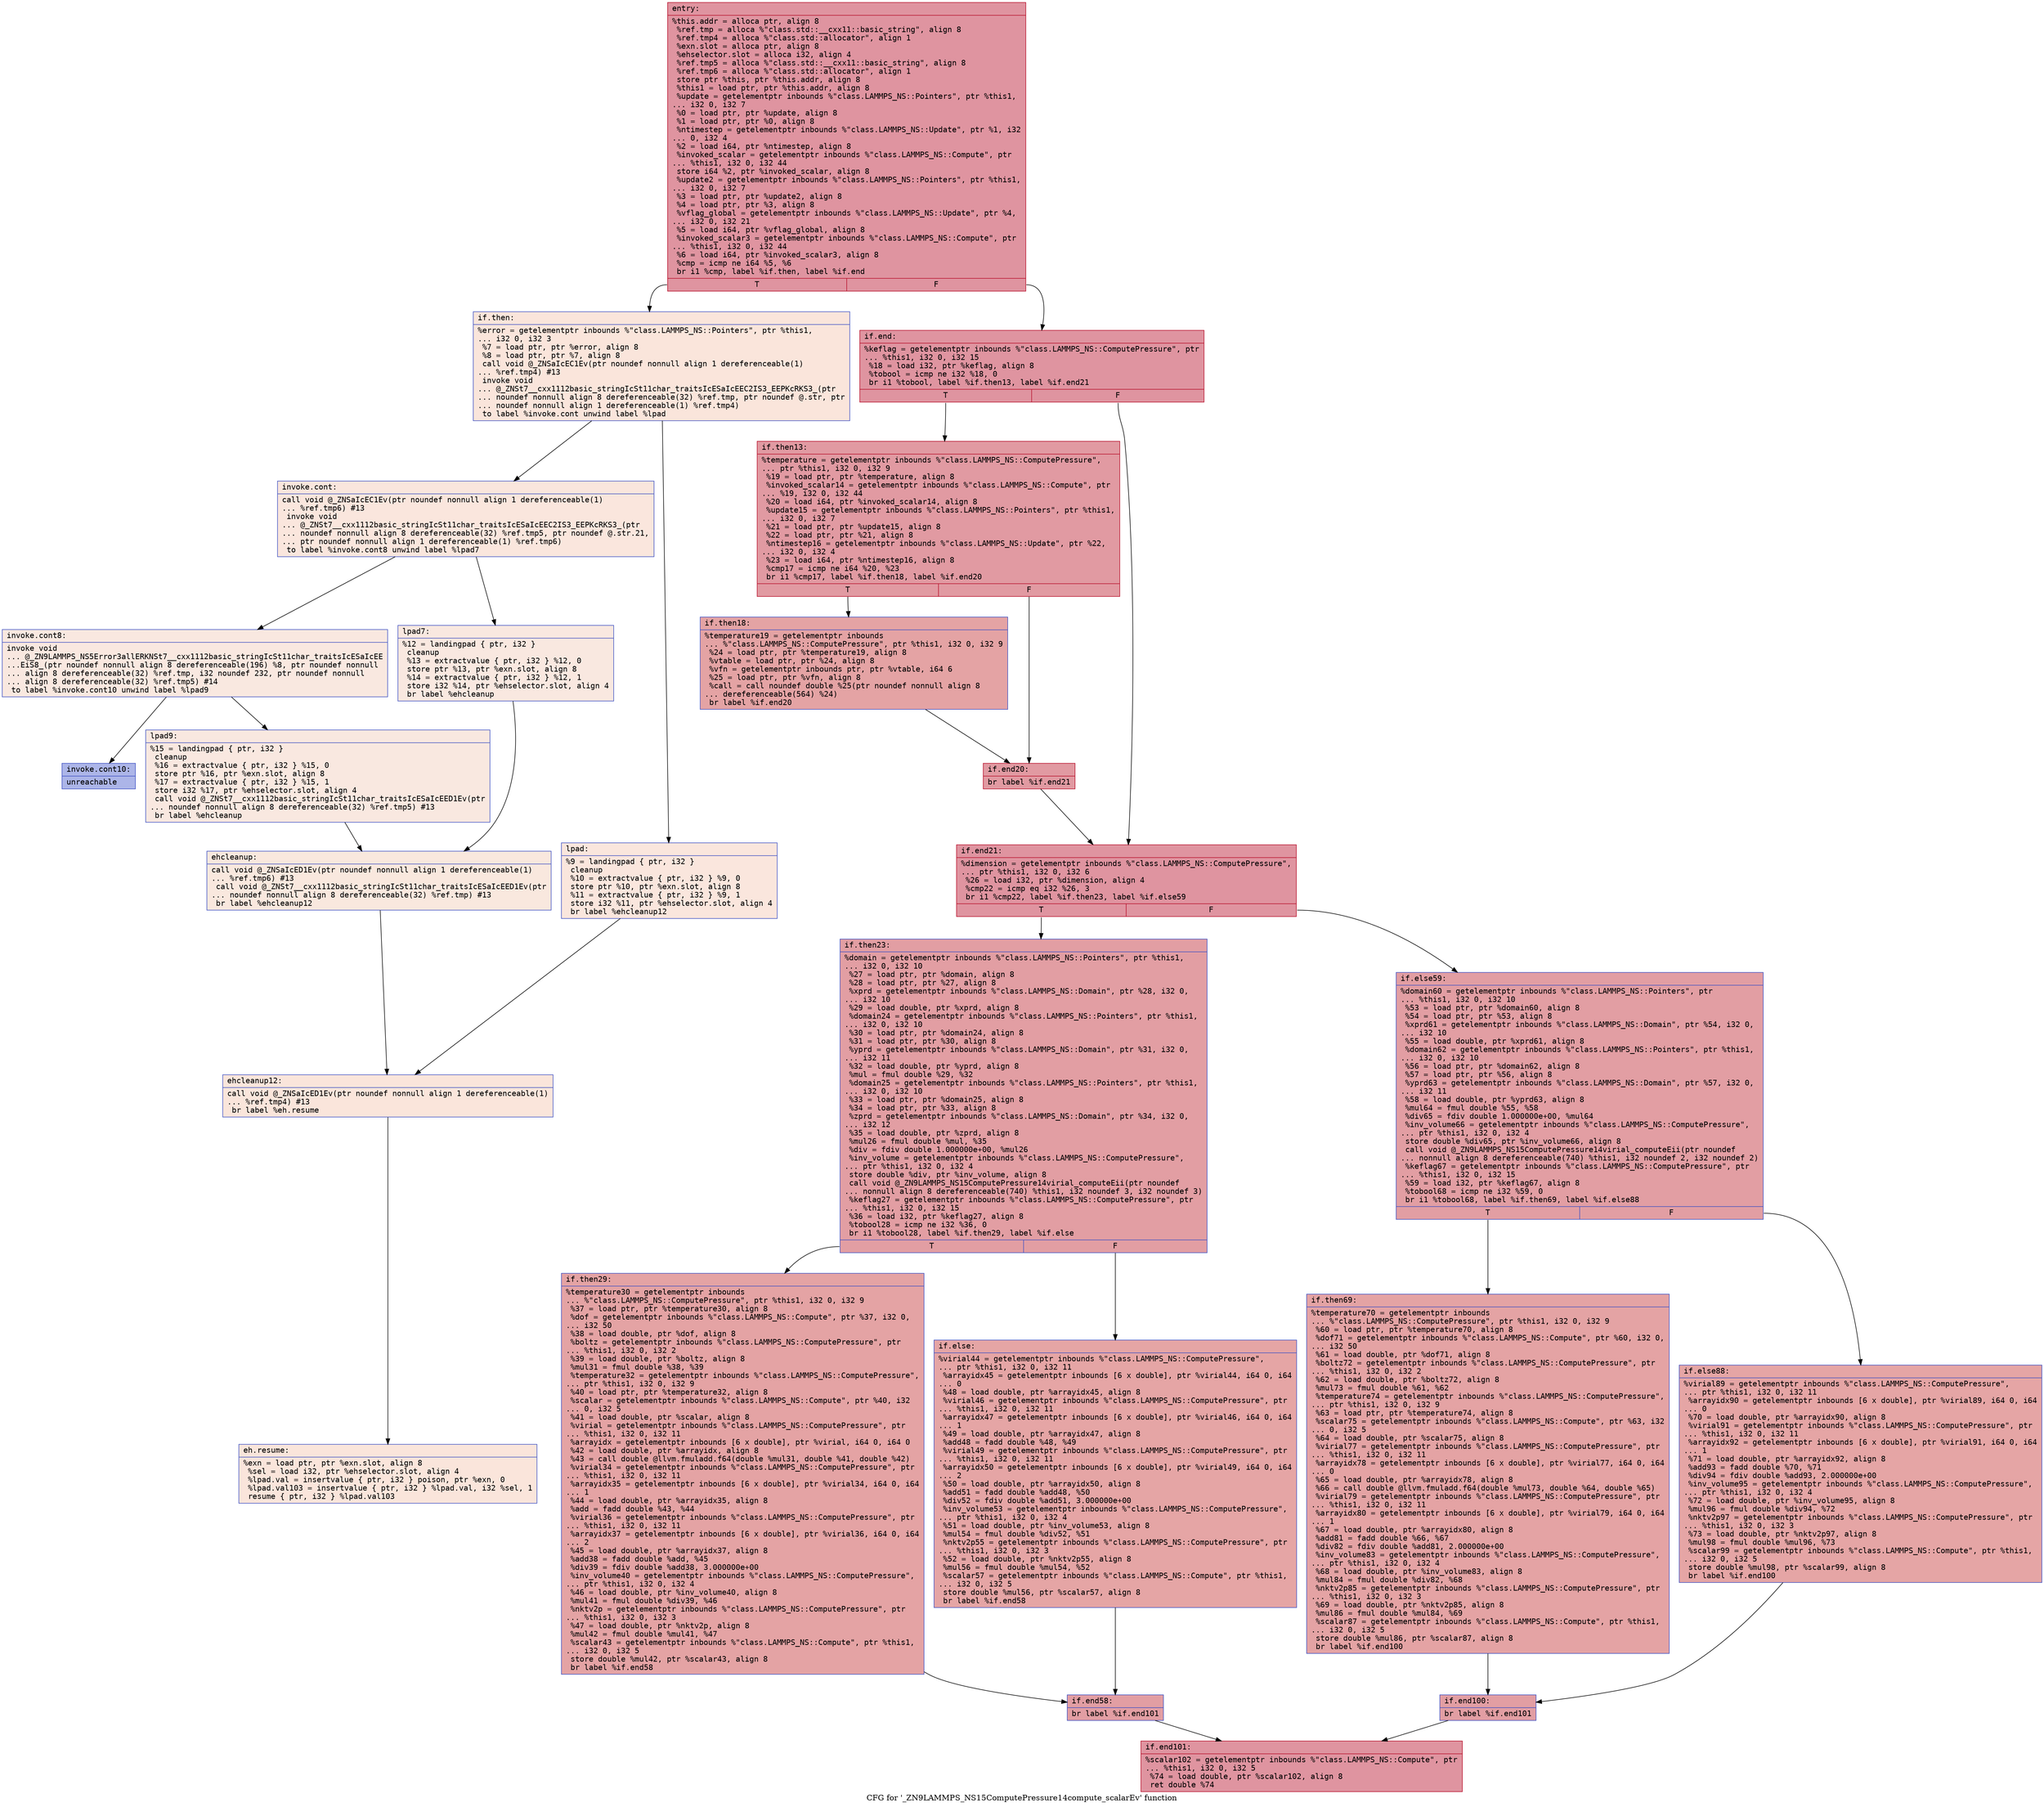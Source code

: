 digraph "CFG for '_ZN9LAMMPS_NS15ComputePressure14compute_scalarEv' function" {
	label="CFG for '_ZN9LAMMPS_NS15ComputePressure14compute_scalarEv' function";

	Node0x557ad5d9d800 [shape=record,color="#b70d28ff", style=filled, fillcolor="#b70d2870" fontname="Courier",label="{entry:\l|  %this.addr = alloca ptr, align 8\l  %ref.tmp = alloca %\"class.std::__cxx11::basic_string\", align 8\l  %ref.tmp4 = alloca %\"class.std::allocator\", align 1\l  %exn.slot = alloca ptr, align 8\l  %ehselector.slot = alloca i32, align 4\l  %ref.tmp5 = alloca %\"class.std::__cxx11::basic_string\", align 8\l  %ref.tmp6 = alloca %\"class.std::allocator\", align 1\l  store ptr %this, ptr %this.addr, align 8\l  %this1 = load ptr, ptr %this.addr, align 8\l  %update = getelementptr inbounds %\"class.LAMMPS_NS::Pointers\", ptr %this1,\l... i32 0, i32 7\l  %0 = load ptr, ptr %update, align 8\l  %1 = load ptr, ptr %0, align 8\l  %ntimestep = getelementptr inbounds %\"class.LAMMPS_NS::Update\", ptr %1, i32\l... 0, i32 4\l  %2 = load i64, ptr %ntimestep, align 8\l  %invoked_scalar = getelementptr inbounds %\"class.LAMMPS_NS::Compute\", ptr\l... %this1, i32 0, i32 44\l  store i64 %2, ptr %invoked_scalar, align 8\l  %update2 = getelementptr inbounds %\"class.LAMMPS_NS::Pointers\", ptr %this1,\l... i32 0, i32 7\l  %3 = load ptr, ptr %update2, align 8\l  %4 = load ptr, ptr %3, align 8\l  %vflag_global = getelementptr inbounds %\"class.LAMMPS_NS::Update\", ptr %4,\l... i32 0, i32 21\l  %5 = load i64, ptr %vflag_global, align 8\l  %invoked_scalar3 = getelementptr inbounds %\"class.LAMMPS_NS::Compute\", ptr\l... %this1, i32 0, i32 44\l  %6 = load i64, ptr %invoked_scalar3, align 8\l  %cmp = icmp ne i64 %5, %6\l  br i1 %cmp, label %if.then, label %if.end\l|{<s0>T|<s1>F}}"];
	Node0x557ad5d9d800:s0 -> Node0x557ad5d9e820[tooltip="entry -> if.then\nProbability 0.00%" ];
	Node0x557ad5d9d800:s1 -> Node0x557ad5d9e890[tooltip="entry -> if.end\nProbability 100.00%" ];
	Node0x557ad5d9e820 [shape=record,color="#3d50c3ff", style=filled, fillcolor="#f4c5ad70" fontname="Courier",label="{if.then:\l|  %error = getelementptr inbounds %\"class.LAMMPS_NS::Pointers\", ptr %this1,\l... i32 0, i32 3\l  %7 = load ptr, ptr %error, align 8\l  %8 = load ptr, ptr %7, align 8\l  call void @_ZNSaIcEC1Ev(ptr noundef nonnull align 1 dereferenceable(1)\l... %ref.tmp4) #13\l  invoke void\l... @_ZNSt7__cxx1112basic_stringIcSt11char_traitsIcESaIcEEC2IS3_EEPKcRKS3_(ptr\l... noundef nonnull align 8 dereferenceable(32) %ref.tmp, ptr noundef @.str, ptr\l... noundef nonnull align 1 dereferenceable(1) %ref.tmp4)\l          to label %invoke.cont unwind label %lpad\l}"];
	Node0x557ad5d9e820 -> Node0x557ad5d9ed10[tooltip="if.then -> invoke.cont\nProbability 50.00%" ];
	Node0x557ad5d9e820 -> Node0x557ad5d9ed60[tooltip="if.then -> lpad\nProbability 50.00%" ];
	Node0x557ad5d9ed10 [shape=record,color="#3d50c3ff", style=filled, fillcolor="#f3c7b170" fontname="Courier",label="{invoke.cont:\l|  call void @_ZNSaIcEC1Ev(ptr noundef nonnull align 1 dereferenceable(1)\l... %ref.tmp6) #13\l  invoke void\l... @_ZNSt7__cxx1112basic_stringIcSt11char_traitsIcESaIcEEC2IS3_EEPKcRKS3_(ptr\l... noundef nonnull align 8 dereferenceable(32) %ref.tmp5, ptr noundef @.str.21,\l... ptr noundef nonnull align 1 dereferenceable(1) %ref.tmp6)\l          to label %invoke.cont8 unwind label %lpad7\l}"];
	Node0x557ad5d9ed10 -> Node0x557ad5d9f080[tooltip="invoke.cont -> invoke.cont8\nProbability 50.00%" ];
	Node0x557ad5d9ed10 -> Node0x557ad5d9f0d0[tooltip="invoke.cont -> lpad7\nProbability 50.00%" ];
	Node0x557ad5d9f080 [shape=record,color="#3d50c3ff", style=filled, fillcolor="#f1ccb870" fontname="Courier",label="{invoke.cont8:\l|  invoke void\l... @_ZN9LAMMPS_NS5Error3allERKNSt7__cxx1112basic_stringIcSt11char_traitsIcESaIcEE\l...EiS8_(ptr noundef nonnull align 8 dereferenceable(196) %8, ptr noundef nonnull\l... align 8 dereferenceable(32) %ref.tmp, i32 noundef 232, ptr noundef nonnull\l... align 8 dereferenceable(32) %ref.tmp5) #14\l          to label %invoke.cont10 unwind label %lpad9\l}"];
	Node0x557ad5d9f080 -> Node0x557ad5d9f030[tooltip="invoke.cont8 -> invoke.cont10\nProbability 0.00%" ];
	Node0x557ad5d9f080 -> Node0x557ad5d9e110[tooltip="invoke.cont8 -> lpad9\nProbability 100.00%" ];
	Node0x557ad5d9f030 [shape=record,color="#3d50c3ff", style=filled, fillcolor="#4358cb70" fontname="Courier",label="{invoke.cont10:\l|  unreachable\l}"];
	Node0x557ad5d9ed60 [shape=record,color="#3d50c3ff", style=filled, fillcolor="#f3c7b170" fontname="Courier",label="{lpad:\l|  %9 = landingpad \{ ptr, i32 \}\l          cleanup\l  %10 = extractvalue \{ ptr, i32 \} %9, 0\l  store ptr %10, ptr %exn.slot, align 8\l  %11 = extractvalue \{ ptr, i32 \} %9, 1\l  store i32 %11, ptr %ehselector.slot, align 4\l  br label %ehcleanup12\l}"];
	Node0x557ad5d9ed60 -> Node0x557ad5d9f9f0[tooltip="lpad -> ehcleanup12\nProbability 100.00%" ];
	Node0x557ad5d9f0d0 [shape=record,color="#3d50c3ff", style=filled, fillcolor="#f1ccb870" fontname="Courier",label="{lpad7:\l|  %12 = landingpad \{ ptr, i32 \}\l          cleanup\l  %13 = extractvalue \{ ptr, i32 \} %12, 0\l  store ptr %13, ptr %exn.slot, align 8\l  %14 = extractvalue \{ ptr, i32 \} %12, 1\l  store i32 %14, ptr %ehselector.slot, align 4\l  br label %ehcleanup\l}"];
	Node0x557ad5d9f0d0 -> Node0x557ad5d9fd10[tooltip="lpad7 -> ehcleanup\nProbability 100.00%" ];
	Node0x557ad5d9e110 [shape=record,color="#3d50c3ff", style=filled, fillcolor="#f1ccb870" fontname="Courier",label="{lpad9:\l|  %15 = landingpad \{ ptr, i32 \}\l          cleanup\l  %16 = extractvalue \{ ptr, i32 \} %15, 0\l  store ptr %16, ptr %exn.slot, align 8\l  %17 = extractvalue \{ ptr, i32 \} %15, 1\l  store i32 %17, ptr %ehselector.slot, align 4\l  call void @_ZNSt7__cxx1112basic_stringIcSt11char_traitsIcESaIcEED1Ev(ptr\l... noundef nonnull align 8 dereferenceable(32) %ref.tmp5) #13\l  br label %ehcleanup\l}"];
	Node0x557ad5d9e110 -> Node0x557ad5d9fd10[tooltip="lpad9 -> ehcleanup\nProbability 100.00%" ];
	Node0x557ad5d9fd10 [shape=record,color="#3d50c3ff", style=filled, fillcolor="#f2cab570" fontname="Courier",label="{ehcleanup:\l|  call void @_ZNSaIcED1Ev(ptr noundef nonnull align 1 dereferenceable(1)\l... %ref.tmp6) #13\l  call void @_ZNSt7__cxx1112basic_stringIcSt11char_traitsIcESaIcEED1Ev(ptr\l... noundef nonnull align 8 dereferenceable(32) %ref.tmp) #13\l  br label %ehcleanup12\l}"];
	Node0x557ad5d9fd10 -> Node0x557ad5d9f9f0[tooltip="ehcleanup -> ehcleanup12\nProbability 100.00%" ];
	Node0x557ad5d9f9f0 [shape=record,color="#3d50c3ff", style=filled, fillcolor="#f4c5ad70" fontname="Courier",label="{ehcleanup12:\l|  call void @_ZNSaIcED1Ev(ptr noundef nonnull align 1 dereferenceable(1)\l... %ref.tmp4) #13\l  br label %eh.resume\l}"];
	Node0x557ad5d9f9f0 -> Node0x557ad5da05f0[tooltip="ehcleanup12 -> eh.resume\nProbability 100.00%" ];
	Node0x557ad5d9e890 [shape=record,color="#b70d28ff", style=filled, fillcolor="#b70d2870" fontname="Courier",label="{if.end:\l|  %keflag = getelementptr inbounds %\"class.LAMMPS_NS::ComputePressure\", ptr\l... %this1, i32 0, i32 15\l  %18 = load i32, ptr %keflag, align 8\l  %tobool = icmp ne i32 %18, 0\l  br i1 %tobool, label %if.then13, label %if.end21\l|{<s0>T|<s1>F}}"];
	Node0x557ad5d9e890:s0 -> Node0x557ad5da08a0[tooltip="if.end -> if.then13\nProbability 62.50%" ];
	Node0x557ad5d9e890:s1 -> Node0x557ad5da0920[tooltip="if.end -> if.end21\nProbability 37.50%" ];
	Node0x557ad5da08a0 [shape=record,color="#b70d28ff", style=filled, fillcolor="#bb1b2c70" fontname="Courier",label="{if.then13:\l|  %temperature = getelementptr inbounds %\"class.LAMMPS_NS::ComputePressure\",\l... ptr %this1, i32 0, i32 9\l  %19 = load ptr, ptr %temperature, align 8\l  %invoked_scalar14 = getelementptr inbounds %\"class.LAMMPS_NS::Compute\", ptr\l... %19, i32 0, i32 44\l  %20 = load i64, ptr %invoked_scalar14, align 8\l  %update15 = getelementptr inbounds %\"class.LAMMPS_NS::Pointers\", ptr %this1,\l... i32 0, i32 7\l  %21 = load ptr, ptr %update15, align 8\l  %22 = load ptr, ptr %21, align 8\l  %ntimestep16 = getelementptr inbounds %\"class.LAMMPS_NS::Update\", ptr %22,\l... i32 0, i32 4\l  %23 = load i64, ptr %ntimestep16, align 8\l  %cmp17 = icmp ne i64 %20, %23\l  br i1 %cmp17, label %if.then18, label %if.end20\l|{<s0>T|<s1>F}}"];
	Node0x557ad5da08a0:s0 -> Node0x557ad5da1170[tooltip="if.then13 -> if.then18\nProbability 50.00%" ];
	Node0x557ad5da08a0:s1 -> Node0x557ad5da11f0[tooltip="if.then13 -> if.end20\nProbability 50.00%" ];
	Node0x557ad5da1170 [shape=record,color="#3d50c3ff", style=filled, fillcolor="#c32e3170" fontname="Courier",label="{if.then18:\l|  %temperature19 = getelementptr inbounds\l... %\"class.LAMMPS_NS::ComputePressure\", ptr %this1, i32 0, i32 9\l  %24 = load ptr, ptr %temperature19, align 8\l  %vtable = load ptr, ptr %24, align 8\l  %vfn = getelementptr inbounds ptr, ptr %vtable, i64 6\l  %25 = load ptr, ptr %vfn, align 8\l  %call = call noundef double %25(ptr noundef nonnull align 8\l... dereferenceable(564) %24)\l  br label %if.end20\l}"];
	Node0x557ad5da1170 -> Node0x557ad5da11f0[tooltip="if.then18 -> if.end20\nProbability 100.00%" ];
	Node0x557ad5da11f0 [shape=record,color="#b70d28ff", style=filled, fillcolor="#bb1b2c70" fontname="Courier",label="{if.end20:\l|  br label %if.end21\l}"];
	Node0x557ad5da11f0 -> Node0x557ad5da0920[tooltip="if.end20 -> if.end21\nProbability 100.00%" ];
	Node0x557ad5da0920 [shape=record,color="#b70d28ff", style=filled, fillcolor="#b70d2870" fontname="Courier",label="{if.end21:\l|  %dimension = getelementptr inbounds %\"class.LAMMPS_NS::ComputePressure\",\l... ptr %this1, i32 0, i32 6\l  %26 = load i32, ptr %dimension, align 4\l  %cmp22 = icmp eq i32 %26, 3\l  br i1 %cmp22, label %if.then23, label %if.else59\l|{<s0>T|<s1>F}}"];
	Node0x557ad5da0920:s0 -> Node0x557ad5da1a80[tooltip="if.end21 -> if.then23\nProbability 50.00%" ];
	Node0x557ad5da0920:s1 -> Node0x557ad5da1b00[tooltip="if.end21 -> if.else59\nProbability 50.00%" ];
	Node0x557ad5da1a80 [shape=record,color="#3d50c3ff", style=filled, fillcolor="#be242e70" fontname="Courier",label="{if.then23:\l|  %domain = getelementptr inbounds %\"class.LAMMPS_NS::Pointers\", ptr %this1,\l... i32 0, i32 10\l  %27 = load ptr, ptr %domain, align 8\l  %28 = load ptr, ptr %27, align 8\l  %xprd = getelementptr inbounds %\"class.LAMMPS_NS::Domain\", ptr %28, i32 0,\l... i32 10\l  %29 = load double, ptr %xprd, align 8\l  %domain24 = getelementptr inbounds %\"class.LAMMPS_NS::Pointers\", ptr %this1,\l... i32 0, i32 10\l  %30 = load ptr, ptr %domain24, align 8\l  %31 = load ptr, ptr %30, align 8\l  %yprd = getelementptr inbounds %\"class.LAMMPS_NS::Domain\", ptr %31, i32 0,\l... i32 11\l  %32 = load double, ptr %yprd, align 8\l  %mul = fmul double %29, %32\l  %domain25 = getelementptr inbounds %\"class.LAMMPS_NS::Pointers\", ptr %this1,\l... i32 0, i32 10\l  %33 = load ptr, ptr %domain25, align 8\l  %34 = load ptr, ptr %33, align 8\l  %zprd = getelementptr inbounds %\"class.LAMMPS_NS::Domain\", ptr %34, i32 0,\l... i32 12\l  %35 = load double, ptr %zprd, align 8\l  %mul26 = fmul double %mul, %35\l  %div = fdiv double 1.000000e+00, %mul26\l  %inv_volume = getelementptr inbounds %\"class.LAMMPS_NS::ComputePressure\",\l... ptr %this1, i32 0, i32 4\l  store double %div, ptr %inv_volume, align 8\l  call void @_ZN9LAMMPS_NS15ComputePressure14virial_computeEii(ptr noundef\l... nonnull align 8 dereferenceable(740) %this1, i32 noundef 3, i32 noundef 3)\l  %keflag27 = getelementptr inbounds %\"class.LAMMPS_NS::ComputePressure\", ptr\l... %this1, i32 0, i32 15\l  %36 = load i32, ptr %keflag27, align 8\l  %tobool28 = icmp ne i32 %36, 0\l  br i1 %tobool28, label %if.then29, label %if.else\l|{<s0>T|<s1>F}}"];
	Node0x557ad5da1a80:s0 -> Node0x557ad5da3d20[tooltip="if.then23 -> if.then29\nProbability 62.50%" ];
	Node0x557ad5da1a80:s1 -> Node0x557ad5da3da0[tooltip="if.then23 -> if.else\nProbability 37.50%" ];
	Node0x557ad5da3d20 [shape=record,color="#3d50c3ff", style=filled, fillcolor="#c32e3170" fontname="Courier",label="{if.then29:\l|  %temperature30 = getelementptr inbounds\l... %\"class.LAMMPS_NS::ComputePressure\", ptr %this1, i32 0, i32 9\l  %37 = load ptr, ptr %temperature30, align 8\l  %dof = getelementptr inbounds %\"class.LAMMPS_NS::Compute\", ptr %37, i32 0,\l... i32 50\l  %38 = load double, ptr %dof, align 8\l  %boltz = getelementptr inbounds %\"class.LAMMPS_NS::ComputePressure\", ptr\l... %this1, i32 0, i32 2\l  %39 = load double, ptr %boltz, align 8\l  %mul31 = fmul double %38, %39\l  %temperature32 = getelementptr inbounds %\"class.LAMMPS_NS::ComputePressure\",\l... ptr %this1, i32 0, i32 9\l  %40 = load ptr, ptr %temperature32, align 8\l  %scalar = getelementptr inbounds %\"class.LAMMPS_NS::Compute\", ptr %40, i32\l... 0, i32 5\l  %41 = load double, ptr %scalar, align 8\l  %virial = getelementptr inbounds %\"class.LAMMPS_NS::ComputePressure\", ptr\l... %this1, i32 0, i32 11\l  %arrayidx = getelementptr inbounds [6 x double], ptr %virial, i64 0, i64 0\l  %42 = load double, ptr %arrayidx, align 8\l  %43 = call double @llvm.fmuladd.f64(double %mul31, double %41, double %42)\l  %virial34 = getelementptr inbounds %\"class.LAMMPS_NS::ComputePressure\", ptr\l... %this1, i32 0, i32 11\l  %arrayidx35 = getelementptr inbounds [6 x double], ptr %virial34, i64 0, i64\l... 1\l  %44 = load double, ptr %arrayidx35, align 8\l  %add = fadd double %43, %44\l  %virial36 = getelementptr inbounds %\"class.LAMMPS_NS::ComputePressure\", ptr\l... %this1, i32 0, i32 11\l  %arrayidx37 = getelementptr inbounds [6 x double], ptr %virial36, i64 0, i64\l... 2\l  %45 = load double, ptr %arrayidx37, align 8\l  %add38 = fadd double %add, %45\l  %div39 = fdiv double %add38, 3.000000e+00\l  %inv_volume40 = getelementptr inbounds %\"class.LAMMPS_NS::ComputePressure\",\l... ptr %this1, i32 0, i32 4\l  %46 = load double, ptr %inv_volume40, align 8\l  %mul41 = fmul double %div39, %46\l  %nktv2p = getelementptr inbounds %\"class.LAMMPS_NS::ComputePressure\", ptr\l... %this1, i32 0, i32 3\l  %47 = load double, ptr %nktv2p, align 8\l  %mul42 = fmul double %mul41, %47\l  %scalar43 = getelementptr inbounds %\"class.LAMMPS_NS::Compute\", ptr %this1,\l... i32 0, i32 5\l  store double %mul42, ptr %scalar43, align 8\l  br label %if.end58\l}"];
	Node0x557ad5da3d20 -> Node0x557ad5da5ea0[tooltip="if.then29 -> if.end58\nProbability 100.00%" ];
	Node0x557ad5da3da0 [shape=record,color="#3d50c3ff", style=filled, fillcolor="#c5333470" fontname="Courier",label="{if.else:\l|  %virial44 = getelementptr inbounds %\"class.LAMMPS_NS::ComputePressure\",\l... ptr %this1, i32 0, i32 11\l  %arrayidx45 = getelementptr inbounds [6 x double], ptr %virial44, i64 0, i64\l... 0\l  %48 = load double, ptr %arrayidx45, align 8\l  %virial46 = getelementptr inbounds %\"class.LAMMPS_NS::ComputePressure\", ptr\l... %this1, i32 0, i32 11\l  %arrayidx47 = getelementptr inbounds [6 x double], ptr %virial46, i64 0, i64\l... 1\l  %49 = load double, ptr %arrayidx47, align 8\l  %add48 = fadd double %48, %49\l  %virial49 = getelementptr inbounds %\"class.LAMMPS_NS::ComputePressure\", ptr\l... %this1, i32 0, i32 11\l  %arrayidx50 = getelementptr inbounds [6 x double], ptr %virial49, i64 0, i64\l... 2\l  %50 = load double, ptr %arrayidx50, align 8\l  %add51 = fadd double %add48, %50\l  %div52 = fdiv double %add51, 3.000000e+00\l  %inv_volume53 = getelementptr inbounds %\"class.LAMMPS_NS::ComputePressure\",\l... ptr %this1, i32 0, i32 4\l  %51 = load double, ptr %inv_volume53, align 8\l  %mul54 = fmul double %div52, %51\l  %nktv2p55 = getelementptr inbounds %\"class.LAMMPS_NS::ComputePressure\", ptr\l... %this1, i32 0, i32 3\l  %52 = load double, ptr %nktv2p55, align 8\l  %mul56 = fmul double %mul54, %52\l  %scalar57 = getelementptr inbounds %\"class.LAMMPS_NS::Compute\", ptr %this1,\l... i32 0, i32 5\l  store double %mul56, ptr %scalar57, align 8\l  br label %if.end58\l}"];
	Node0x557ad5da3da0 -> Node0x557ad5da5ea0[tooltip="if.else -> if.end58\nProbability 100.00%" ];
	Node0x557ad5da5ea0 [shape=record,color="#3d50c3ff", style=filled, fillcolor="#be242e70" fontname="Courier",label="{if.end58:\l|  br label %if.end101\l}"];
	Node0x557ad5da5ea0 -> Node0x557ad5da1e20[tooltip="if.end58 -> if.end101\nProbability 100.00%" ];
	Node0x557ad5da1b00 [shape=record,color="#3d50c3ff", style=filled, fillcolor="#be242e70" fontname="Courier",label="{if.else59:\l|  %domain60 = getelementptr inbounds %\"class.LAMMPS_NS::Pointers\", ptr\l... %this1, i32 0, i32 10\l  %53 = load ptr, ptr %domain60, align 8\l  %54 = load ptr, ptr %53, align 8\l  %xprd61 = getelementptr inbounds %\"class.LAMMPS_NS::Domain\", ptr %54, i32 0,\l... i32 10\l  %55 = load double, ptr %xprd61, align 8\l  %domain62 = getelementptr inbounds %\"class.LAMMPS_NS::Pointers\", ptr %this1,\l... i32 0, i32 10\l  %56 = load ptr, ptr %domain62, align 8\l  %57 = load ptr, ptr %56, align 8\l  %yprd63 = getelementptr inbounds %\"class.LAMMPS_NS::Domain\", ptr %57, i32 0,\l... i32 11\l  %58 = load double, ptr %yprd63, align 8\l  %mul64 = fmul double %55, %58\l  %div65 = fdiv double 1.000000e+00, %mul64\l  %inv_volume66 = getelementptr inbounds %\"class.LAMMPS_NS::ComputePressure\",\l... ptr %this1, i32 0, i32 4\l  store double %div65, ptr %inv_volume66, align 8\l  call void @_ZN9LAMMPS_NS15ComputePressure14virial_computeEii(ptr noundef\l... nonnull align 8 dereferenceable(740) %this1, i32 noundef 2, i32 noundef 2)\l  %keflag67 = getelementptr inbounds %\"class.LAMMPS_NS::ComputePressure\", ptr\l... %this1, i32 0, i32 15\l  %59 = load i32, ptr %keflag67, align 8\l  %tobool68 = icmp ne i32 %59, 0\l  br i1 %tobool68, label %if.then69, label %if.else88\l|{<s0>T|<s1>F}}"];
	Node0x557ad5da1b00:s0 -> Node0x557ad5da82b0[tooltip="if.else59 -> if.then69\nProbability 62.50%" ];
	Node0x557ad5da1b00:s1 -> Node0x557ad5da8330[tooltip="if.else59 -> if.else88\nProbability 37.50%" ];
	Node0x557ad5da82b0 [shape=record,color="#3d50c3ff", style=filled, fillcolor="#c32e3170" fontname="Courier",label="{if.then69:\l|  %temperature70 = getelementptr inbounds\l... %\"class.LAMMPS_NS::ComputePressure\", ptr %this1, i32 0, i32 9\l  %60 = load ptr, ptr %temperature70, align 8\l  %dof71 = getelementptr inbounds %\"class.LAMMPS_NS::Compute\", ptr %60, i32 0,\l... i32 50\l  %61 = load double, ptr %dof71, align 8\l  %boltz72 = getelementptr inbounds %\"class.LAMMPS_NS::ComputePressure\", ptr\l... %this1, i32 0, i32 2\l  %62 = load double, ptr %boltz72, align 8\l  %mul73 = fmul double %61, %62\l  %temperature74 = getelementptr inbounds %\"class.LAMMPS_NS::ComputePressure\",\l... ptr %this1, i32 0, i32 9\l  %63 = load ptr, ptr %temperature74, align 8\l  %scalar75 = getelementptr inbounds %\"class.LAMMPS_NS::Compute\", ptr %63, i32\l... 0, i32 5\l  %64 = load double, ptr %scalar75, align 8\l  %virial77 = getelementptr inbounds %\"class.LAMMPS_NS::ComputePressure\", ptr\l... %this1, i32 0, i32 11\l  %arrayidx78 = getelementptr inbounds [6 x double], ptr %virial77, i64 0, i64\l... 0\l  %65 = load double, ptr %arrayidx78, align 8\l  %66 = call double @llvm.fmuladd.f64(double %mul73, double %64, double %65)\l  %virial79 = getelementptr inbounds %\"class.LAMMPS_NS::ComputePressure\", ptr\l... %this1, i32 0, i32 11\l  %arrayidx80 = getelementptr inbounds [6 x double], ptr %virial79, i64 0, i64\l... 1\l  %67 = load double, ptr %arrayidx80, align 8\l  %add81 = fadd double %66, %67\l  %div82 = fdiv double %add81, 2.000000e+00\l  %inv_volume83 = getelementptr inbounds %\"class.LAMMPS_NS::ComputePressure\",\l... ptr %this1, i32 0, i32 4\l  %68 = load double, ptr %inv_volume83, align 8\l  %mul84 = fmul double %div82, %68\l  %nktv2p85 = getelementptr inbounds %\"class.LAMMPS_NS::ComputePressure\", ptr\l... %this1, i32 0, i32 3\l  %69 = load double, ptr %nktv2p85, align 8\l  %mul86 = fmul double %mul84, %69\l  %scalar87 = getelementptr inbounds %\"class.LAMMPS_NS::Compute\", ptr %this1,\l... i32 0, i32 5\l  store double %mul86, ptr %scalar87, align 8\l  br label %if.end100\l}"];
	Node0x557ad5da82b0 -> Node0x557ad5da9820[tooltip="if.then69 -> if.end100\nProbability 100.00%" ];
	Node0x557ad5da8330 [shape=record,color="#3d50c3ff", style=filled, fillcolor="#c5333470" fontname="Courier",label="{if.else88:\l|  %virial89 = getelementptr inbounds %\"class.LAMMPS_NS::ComputePressure\",\l... ptr %this1, i32 0, i32 11\l  %arrayidx90 = getelementptr inbounds [6 x double], ptr %virial89, i64 0, i64\l... 0\l  %70 = load double, ptr %arrayidx90, align 8\l  %virial91 = getelementptr inbounds %\"class.LAMMPS_NS::ComputePressure\", ptr\l... %this1, i32 0, i32 11\l  %arrayidx92 = getelementptr inbounds [6 x double], ptr %virial91, i64 0, i64\l... 1\l  %71 = load double, ptr %arrayidx92, align 8\l  %add93 = fadd double %70, %71\l  %div94 = fdiv double %add93, 2.000000e+00\l  %inv_volume95 = getelementptr inbounds %\"class.LAMMPS_NS::ComputePressure\",\l... ptr %this1, i32 0, i32 4\l  %72 = load double, ptr %inv_volume95, align 8\l  %mul96 = fmul double %div94, %72\l  %nktv2p97 = getelementptr inbounds %\"class.LAMMPS_NS::ComputePressure\", ptr\l... %this1, i32 0, i32 3\l  %73 = load double, ptr %nktv2p97, align 8\l  %mul98 = fmul double %mul96, %73\l  %scalar99 = getelementptr inbounds %\"class.LAMMPS_NS::Compute\", ptr %this1,\l... i32 0, i32 5\l  store double %mul98, ptr %scalar99, align 8\l  br label %if.end100\l}"];
	Node0x557ad5da8330 -> Node0x557ad5da9820[tooltip="if.else88 -> if.end100\nProbability 100.00%" ];
	Node0x557ad5da9820 [shape=record,color="#3d50c3ff", style=filled, fillcolor="#be242e70" fontname="Courier",label="{if.end100:\l|  br label %if.end101\l}"];
	Node0x557ad5da9820 -> Node0x557ad5da1e20[tooltip="if.end100 -> if.end101\nProbability 100.00%" ];
	Node0x557ad5da1e20 [shape=record,color="#b70d28ff", style=filled, fillcolor="#b70d2870" fontname="Courier",label="{if.end101:\l|  %scalar102 = getelementptr inbounds %\"class.LAMMPS_NS::Compute\", ptr\l... %this1, i32 0, i32 5\l  %74 = load double, ptr %scalar102, align 8\l  ret double %74\l}"];
	Node0x557ad5da05f0 [shape=record,color="#3d50c3ff", style=filled, fillcolor="#f4c5ad70" fontname="Courier",label="{eh.resume:\l|  %exn = load ptr, ptr %exn.slot, align 8\l  %sel = load i32, ptr %ehselector.slot, align 4\l  %lpad.val = insertvalue \{ ptr, i32 \} poison, ptr %exn, 0\l  %lpad.val103 = insertvalue \{ ptr, i32 \} %lpad.val, i32 %sel, 1\l  resume \{ ptr, i32 \} %lpad.val103\l}"];
}
